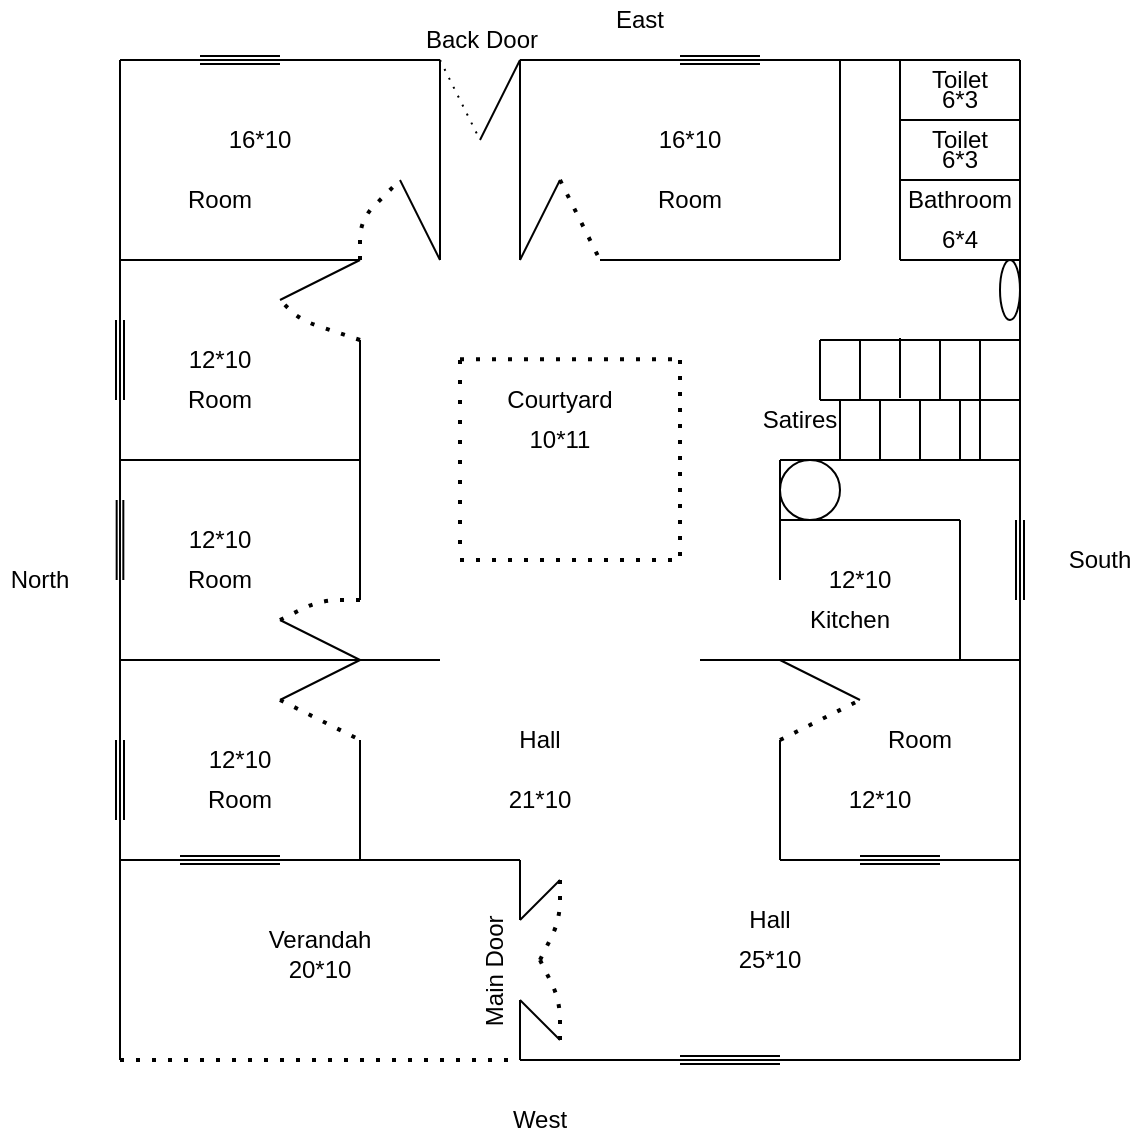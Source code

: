 <mxfile version="13.6.5" type="github" pages="2">
  <diagram id="W4qcIJqM5TH2uGRc-HzY" name="Page-1">
    <mxGraphModel dx="699" dy="483" grid="1" gridSize="10" guides="1" tooltips="1" connect="1" arrows="1" fold="1" page="1" pageScale="1" pageWidth="850" pageHeight="1100" math="0" shadow="0">
      <root>
        <mxCell id="0" />
        <mxCell id="1" parent="0" />
        <mxCell id="wTaN5fKpcjd5_OWW5WGO-2" value="" style="endArrow=none;html=1;" edge="1" parent="1">
          <mxGeometry width="50" height="50" relative="1" as="geometry">
            <mxPoint x="320" y="40" as="sourcePoint" />
            <mxPoint x="570" y="40" as="targetPoint" />
          </mxGeometry>
        </mxCell>
        <mxCell id="wTaN5fKpcjd5_OWW5WGO-3" value="" style="endArrow=none;html=1;" edge="1" parent="1">
          <mxGeometry width="50" height="50" relative="1" as="geometry">
            <mxPoint x="120" y="540" as="sourcePoint" />
            <mxPoint x="120" y="40" as="targetPoint" />
          </mxGeometry>
        </mxCell>
        <mxCell id="wTaN5fKpcjd5_OWW5WGO-4" value="" style="endArrow=none;html=1;" edge="1" parent="1">
          <mxGeometry width="50" height="50" relative="1" as="geometry">
            <mxPoint x="570" y="540" as="sourcePoint" />
            <mxPoint x="570" y="40" as="targetPoint" />
          </mxGeometry>
        </mxCell>
        <mxCell id="wTaN5fKpcjd5_OWW5WGO-5" value="" style="endArrow=none;html=1;" edge="1" parent="1">
          <mxGeometry width="50" height="50" relative="1" as="geometry">
            <mxPoint x="320" y="540" as="sourcePoint" />
            <mxPoint x="570" y="540" as="targetPoint" />
          </mxGeometry>
        </mxCell>
        <mxCell id="wTaN5fKpcjd5_OWW5WGO-6" value="" style="endArrow=none;dashed=1;html=1;dashPattern=1 3;strokeWidth=2;" edge="1" parent="1">
          <mxGeometry width="50" height="50" relative="1" as="geometry">
            <mxPoint x="120" y="540" as="sourcePoint" />
            <mxPoint x="320" y="540" as="targetPoint" />
          </mxGeometry>
        </mxCell>
        <mxCell id="wTaN5fKpcjd5_OWW5WGO-7" value="" style="endArrow=none;html=1;" edge="1" parent="1">
          <mxGeometry width="50" height="50" relative="1" as="geometry">
            <mxPoint x="120" y="140" as="sourcePoint" />
            <mxPoint x="240" y="140" as="targetPoint" />
          </mxGeometry>
        </mxCell>
        <mxCell id="wTaN5fKpcjd5_OWW5WGO-8" value="" style="endArrow=none;html=1;" edge="1" parent="1">
          <mxGeometry width="50" height="50" relative="1" as="geometry">
            <mxPoint x="360" y="140" as="sourcePoint" />
            <mxPoint x="480" y="140" as="targetPoint" />
          </mxGeometry>
        </mxCell>
        <mxCell id="wTaN5fKpcjd5_OWW5WGO-9" value="" style="endArrow=none;html=1;" edge="1" parent="1">
          <mxGeometry width="50" height="50" relative="1" as="geometry">
            <mxPoint x="280" y="140" as="sourcePoint" />
            <mxPoint x="280" y="40" as="targetPoint" />
          </mxGeometry>
        </mxCell>
        <mxCell id="wTaN5fKpcjd5_OWW5WGO-10" value="" style="endArrow=none;html=1;" edge="1" parent="1">
          <mxGeometry width="50" height="50" relative="1" as="geometry">
            <mxPoint x="320" y="140" as="sourcePoint" />
            <mxPoint x="320" y="40" as="targetPoint" />
          </mxGeometry>
        </mxCell>
        <mxCell id="wTaN5fKpcjd5_OWW5WGO-11" value="" style="endArrow=none;html=1;" edge="1" parent="1">
          <mxGeometry width="50" height="50" relative="1" as="geometry">
            <mxPoint x="480" y="140" as="sourcePoint" />
            <mxPoint x="480" y="40" as="targetPoint" />
          </mxGeometry>
        </mxCell>
        <mxCell id="wTaN5fKpcjd5_OWW5WGO-13" value="" style="endArrow=none;html=1;" edge="1" parent="1">
          <mxGeometry width="50" height="50" relative="1" as="geometry">
            <mxPoint x="510" y="140" as="sourcePoint" />
            <mxPoint x="510" y="40" as="targetPoint" />
          </mxGeometry>
        </mxCell>
        <mxCell id="wTaN5fKpcjd5_OWW5WGO-14" value="" style="endArrow=none;html=1;" edge="1" parent="1">
          <mxGeometry width="50" height="50" relative="1" as="geometry">
            <mxPoint x="510" y="70" as="sourcePoint" />
            <mxPoint x="570" y="70" as="targetPoint" />
          </mxGeometry>
        </mxCell>
        <mxCell id="wTaN5fKpcjd5_OWW5WGO-15" value="" style="endArrow=none;html=1;" edge="1" parent="1">
          <mxGeometry width="50" height="50" relative="1" as="geometry">
            <mxPoint x="510" y="100" as="sourcePoint" />
            <mxPoint x="570" y="100" as="targetPoint" />
          </mxGeometry>
        </mxCell>
        <mxCell id="wTaN5fKpcjd5_OWW5WGO-16" value="" style="endArrow=none;html=1;" edge="1" parent="1">
          <mxGeometry width="50" height="50" relative="1" as="geometry">
            <mxPoint x="510" y="140" as="sourcePoint" />
            <mxPoint x="570" y="140" as="targetPoint" />
          </mxGeometry>
        </mxCell>
        <mxCell id="wTaN5fKpcjd5_OWW5WGO-17" value="" style="endArrow=none;html=1;" edge="1" parent="1">
          <mxGeometry width="50" height="50" relative="1" as="geometry">
            <mxPoint x="240" y="240" as="sourcePoint" />
            <mxPoint x="240" y="180" as="targetPoint" />
          </mxGeometry>
        </mxCell>
        <mxCell id="wTaN5fKpcjd5_OWW5WGO-18" value="" style="endArrow=none;html=1;" edge="1" parent="1">
          <mxGeometry width="50" height="50" relative="1" as="geometry">
            <mxPoint x="120" y="240" as="sourcePoint" />
            <mxPoint x="240" y="240" as="targetPoint" />
          </mxGeometry>
        </mxCell>
        <mxCell id="wTaN5fKpcjd5_OWW5WGO-19" value="" style="endArrow=none;html=1;" edge="1" parent="1">
          <mxGeometry width="50" height="50" relative="1" as="geometry">
            <mxPoint x="240" y="310" as="sourcePoint" />
            <mxPoint x="240" y="240" as="targetPoint" />
          </mxGeometry>
        </mxCell>
        <mxCell id="wTaN5fKpcjd5_OWW5WGO-20" value="" style="endArrow=none;html=1;" edge="1" parent="1">
          <mxGeometry width="50" height="50" relative="1" as="geometry">
            <mxPoint x="120" y="340" as="sourcePoint" />
            <mxPoint x="240" y="340" as="targetPoint" />
          </mxGeometry>
        </mxCell>
        <mxCell id="wTaN5fKpcjd5_OWW5WGO-21" value="" style="endArrow=none;html=1;" edge="1" parent="1">
          <mxGeometry width="50" height="50" relative="1" as="geometry">
            <mxPoint x="240" y="440" as="sourcePoint" />
            <mxPoint x="240" y="380" as="targetPoint" />
          </mxGeometry>
        </mxCell>
        <mxCell id="wTaN5fKpcjd5_OWW5WGO-22" value="" style="endArrow=none;html=1;" edge="1" parent="1">
          <mxGeometry width="50" height="50" relative="1" as="geometry">
            <mxPoint x="120" y="440" as="sourcePoint" />
            <mxPoint x="320" y="440" as="targetPoint" />
          </mxGeometry>
        </mxCell>
        <mxCell id="wTaN5fKpcjd5_OWW5WGO-26" value="" style="endArrow=none;html=1;" edge="1" parent="1">
          <mxGeometry width="50" height="50" relative="1" as="geometry">
            <mxPoint x="450" y="240" as="sourcePoint" />
            <mxPoint x="570" y="240" as="targetPoint" />
          </mxGeometry>
        </mxCell>
        <mxCell id="wTaN5fKpcjd5_OWW5WGO-27" value="" style="endArrow=none;html=1;" edge="1" parent="1">
          <mxGeometry width="50" height="50" relative="1" as="geometry">
            <mxPoint x="450" y="300" as="sourcePoint" />
            <mxPoint x="450" y="240" as="targetPoint" />
          </mxGeometry>
        </mxCell>
        <mxCell id="wTaN5fKpcjd5_OWW5WGO-28" value="" style="endArrow=none;html=1;" edge="1" parent="1">
          <mxGeometry width="50" height="50" relative="1" as="geometry">
            <mxPoint x="450" y="340" as="sourcePoint" />
            <mxPoint x="570" y="340" as="targetPoint" />
          </mxGeometry>
        </mxCell>
        <mxCell id="wTaN5fKpcjd5_OWW5WGO-29" value="" style="endArrow=none;html=1;" edge="1" parent="1">
          <mxGeometry width="50" height="50" relative="1" as="geometry">
            <mxPoint x="120" y="40" as="sourcePoint" />
            <mxPoint x="280" y="40" as="targetPoint" />
          </mxGeometry>
        </mxCell>
        <mxCell id="wTaN5fKpcjd5_OWW5WGO-30" value="" style="endArrow=none;html=1;" edge="1" parent="1">
          <mxGeometry width="50" height="50" relative="1" as="geometry">
            <mxPoint x="470" y="210" as="sourcePoint" />
            <mxPoint x="570" y="210" as="targetPoint" />
          </mxGeometry>
        </mxCell>
        <mxCell id="wTaN5fKpcjd5_OWW5WGO-31" value="" style="endArrow=none;html=1;" edge="1" parent="1">
          <mxGeometry width="50" height="50" relative="1" as="geometry">
            <mxPoint x="470" y="180" as="sourcePoint" />
            <mxPoint x="570" y="180" as="targetPoint" />
          </mxGeometry>
        </mxCell>
        <mxCell id="wTaN5fKpcjd5_OWW5WGO-32" value="" style="endArrow=none;html=1;" edge="1" parent="1">
          <mxGeometry width="50" height="50" relative="1" as="geometry">
            <mxPoint x="470" y="210" as="sourcePoint" />
            <mxPoint x="470" y="180" as="targetPoint" />
          </mxGeometry>
        </mxCell>
        <mxCell id="wTaN5fKpcjd5_OWW5WGO-33" value="" style="endArrow=none;html=1;" edge="1" parent="1">
          <mxGeometry width="50" height="50" relative="1" as="geometry">
            <mxPoint x="490" y="210" as="sourcePoint" />
            <mxPoint x="490" y="180" as="targetPoint" />
          </mxGeometry>
        </mxCell>
        <mxCell id="wTaN5fKpcjd5_OWW5WGO-34" value="" style="endArrow=none;html=1;" edge="1" parent="1">
          <mxGeometry width="50" height="50" relative="1" as="geometry">
            <mxPoint x="510" y="209" as="sourcePoint" />
            <mxPoint x="510" y="179" as="targetPoint" />
          </mxGeometry>
        </mxCell>
        <mxCell id="wTaN5fKpcjd5_OWW5WGO-35" value="" style="endArrow=none;html=1;" edge="1" parent="1">
          <mxGeometry width="50" height="50" relative="1" as="geometry">
            <mxPoint x="530" y="210" as="sourcePoint" />
            <mxPoint x="530" y="180" as="targetPoint" />
          </mxGeometry>
        </mxCell>
        <mxCell id="wTaN5fKpcjd5_OWW5WGO-36" value="" style="endArrow=none;html=1;" edge="1" parent="1">
          <mxGeometry width="50" height="50" relative="1" as="geometry">
            <mxPoint x="550" y="210" as="sourcePoint" />
            <mxPoint x="550" y="180" as="targetPoint" />
          </mxGeometry>
        </mxCell>
        <mxCell id="wTaN5fKpcjd5_OWW5WGO-37" value="" style="endArrow=none;html=1;" edge="1" parent="1">
          <mxGeometry width="50" height="50" relative="1" as="geometry">
            <mxPoint x="540" y="240" as="sourcePoint" />
            <mxPoint x="540" y="210" as="targetPoint" />
          </mxGeometry>
        </mxCell>
        <mxCell id="wTaN5fKpcjd5_OWW5WGO-38" value="" style="endArrow=none;html=1;" edge="1" parent="1">
          <mxGeometry width="50" height="50" relative="1" as="geometry">
            <mxPoint x="520" y="240" as="sourcePoint" />
            <mxPoint x="520" y="210" as="targetPoint" />
          </mxGeometry>
        </mxCell>
        <mxCell id="wTaN5fKpcjd5_OWW5WGO-39" value="" style="endArrow=none;html=1;" edge="1" parent="1">
          <mxGeometry width="50" height="50" relative="1" as="geometry">
            <mxPoint x="500" y="240" as="sourcePoint" />
            <mxPoint x="500" y="210" as="targetPoint" />
          </mxGeometry>
        </mxCell>
        <mxCell id="wTaN5fKpcjd5_OWW5WGO-40" value="" style="endArrow=none;html=1;" edge="1" parent="1">
          <mxGeometry width="50" height="50" relative="1" as="geometry">
            <mxPoint x="480" y="240" as="sourcePoint" />
            <mxPoint x="480" y="210" as="targetPoint" />
          </mxGeometry>
        </mxCell>
        <mxCell id="wTaN5fKpcjd5_OWW5WGO-41" value="" style="endArrow=none;html=1;" edge="1" parent="1">
          <mxGeometry width="50" height="50" relative="1" as="geometry">
            <mxPoint x="550" y="240" as="sourcePoint" />
            <mxPoint x="550" y="210" as="targetPoint" />
            <Array as="points">
              <mxPoint x="550" y="220" />
            </Array>
          </mxGeometry>
        </mxCell>
        <mxCell id="wTaN5fKpcjd5_OWW5WGO-42" value="" style="endArrow=none;html=1;" edge="1" parent="1">
          <mxGeometry width="50" height="50" relative="1" as="geometry">
            <mxPoint x="320" y="470" as="sourcePoint" />
            <mxPoint x="320" y="440" as="targetPoint" />
          </mxGeometry>
        </mxCell>
        <mxCell id="wTaN5fKpcjd5_OWW5WGO-43" value="" style="endArrow=none;html=1;" edge="1" parent="1">
          <mxGeometry width="50" height="50" relative="1" as="geometry">
            <mxPoint x="450" y="440.0" as="sourcePoint" />
            <mxPoint x="450" y="380" as="targetPoint" />
          </mxGeometry>
        </mxCell>
        <mxCell id="wTaN5fKpcjd5_OWW5WGO-44" value="" style="endArrow=none;html=1;" edge="1" parent="1">
          <mxGeometry width="50" height="50" relative="1" as="geometry">
            <mxPoint x="450" y="440" as="sourcePoint" />
            <mxPoint x="570" y="440" as="targetPoint" />
          </mxGeometry>
        </mxCell>
        <mxCell id="wTaN5fKpcjd5_OWW5WGO-45" value="" style="ellipse;whiteSpace=wrap;html=1;" vertex="1" parent="1">
          <mxGeometry x="560" y="140" width="10" height="30" as="geometry" />
        </mxCell>
        <mxCell id="wTaN5fKpcjd5_OWW5WGO-46" value="" style="endArrow=none;html=1;" edge="1" parent="1">
          <mxGeometry width="50" height="50" relative="1" as="geometry">
            <mxPoint x="450" y="270" as="sourcePoint" />
            <mxPoint x="540" y="270" as="targetPoint" />
          </mxGeometry>
        </mxCell>
        <mxCell id="wTaN5fKpcjd5_OWW5WGO-47" value="" style="endArrow=none;html=1;" edge="1" parent="1">
          <mxGeometry width="50" height="50" relative="1" as="geometry">
            <mxPoint x="540" y="340" as="sourcePoint" />
            <mxPoint x="540" y="270" as="targetPoint" />
          </mxGeometry>
        </mxCell>
        <mxCell id="wTaN5fKpcjd5_OWW5WGO-49" value="" style="endArrow=none;dashed=1;html=1;dashPattern=1 3;strokeWidth=2;" edge="1" parent="1">
          <mxGeometry width="50" height="50" relative="1" as="geometry">
            <mxPoint x="290" y="290" as="sourcePoint" />
            <mxPoint x="400" y="290" as="targetPoint" />
          </mxGeometry>
        </mxCell>
        <mxCell id="wTaN5fKpcjd5_OWW5WGO-50" value="" style="endArrow=none;dashed=1;html=1;dashPattern=1 3;strokeWidth=2;" edge="1" parent="1">
          <mxGeometry width="50" height="50" relative="1" as="geometry">
            <mxPoint x="290" y="189.58" as="sourcePoint" />
            <mxPoint x="400" y="189.58" as="targetPoint" />
          </mxGeometry>
        </mxCell>
        <mxCell id="wTaN5fKpcjd5_OWW5WGO-51" value="" style="endArrow=none;dashed=1;html=1;dashPattern=1 4;strokeWidth=2;" edge="1" parent="1">
          <mxGeometry width="50" height="50" relative="1" as="geometry">
            <mxPoint x="290" y="190" as="sourcePoint" />
            <mxPoint x="290" y="290" as="targetPoint" />
          </mxGeometry>
        </mxCell>
        <mxCell id="wTaN5fKpcjd5_OWW5WGO-52" value="" style="endArrow=none;dashed=1;html=1;dashPattern=1 3;strokeWidth=2;" edge="1" parent="1">
          <mxGeometry width="50" height="50" relative="1" as="geometry">
            <mxPoint x="400" y="190" as="sourcePoint" />
            <mxPoint x="400" y="290" as="targetPoint" />
          </mxGeometry>
        </mxCell>
        <mxCell id="wTaN5fKpcjd5_OWW5WGO-53" value="" style="endArrow=none;html=1;" edge="1" parent="1">
          <mxGeometry width="50" height="50" relative="1" as="geometry">
            <mxPoint x="320" y="540" as="sourcePoint" />
            <mxPoint x="320" y="510" as="targetPoint" />
          </mxGeometry>
        </mxCell>
        <mxCell id="wTaN5fKpcjd5_OWW5WGO-54" value="" style="endArrow=none;html=1;" edge="1" parent="1">
          <mxGeometry width="50" height="50" relative="1" as="geometry">
            <mxPoint x="260" y="100" as="sourcePoint" />
            <mxPoint x="280" y="140" as="targetPoint" />
          </mxGeometry>
        </mxCell>
        <mxCell id="wTaN5fKpcjd5_OWW5WGO-55" value="" style="endArrow=none;dashed=1;html=1;dashPattern=1 3;strokeWidth=2;" edge="1" parent="1">
          <mxGeometry width="50" height="50" relative="1" as="geometry">
            <mxPoint x="240" y="140" as="sourcePoint" />
            <mxPoint x="260" y="100" as="targetPoint" />
            <Array as="points">
              <mxPoint x="240" y="120" />
            </Array>
          </mxGeometry>
        </mxCell>
        <mxCell id="wTaN5fKpcjd5_OWW5WGO-56" value="" style="endArrow=none;html=1;" edge="1" parent="1">
          <mxGeometry width="50" height="50" relative="1" as="geometry">
            <mxPoint x="320" y="140" as="sourcePoint" />
            <mxPoint x="340" y="100" as="targetPoint" />
          </mxGeometry>
        </mxCell>
        <mxCell id="wTaN5fKpcjd5_OWW5WGO-57" value="" style="endArrow=none;html=1;" edge="1" parent="1">
          <mxGeometry width="50" height="50" relative="1" as="geometry">
            <mxPoint x="240" y="140" as="sourcePoint" />
            <mxPoint x="200" y="160" as="targetPoint" />
          </mxGeometry>
        </mxCell>
        <mxCell id="wTaN5fKpcjd5_OWW5WGO-58" value="" style="endArrow=none;html=1;" edge="1" parent="1">
          <mxGeometry width="50" height="50" relative="1" as="geometry">
            <mxPoint x="240" y="340" as="sourcePoint" />
            <mxPoint x="200" y="320" as="targetPoint" />
          </mxGeometry>
        </mxCell>
        <mxCell id="wTaN5fKpcjd5_OWW5WGO-59" value="" style="endArrow=none;html=1;" edge="1" parent="1">
          <mxGeometry width="50" height="50" relative="1" as="geometry">
            <mxPoint x="240" y="340" as="sourcePoint" />
            <mxPoint x="200" y="360" as="targetPoint" />
          </mxGeometry>
        </mxCell>
        <mxCell id="wTaN5fKpcjd5_OWW5WGO-60" value="" style="endArrow=none;html=1;" edge="1" parent="1">
          <mxGeometry width="50" height="50" relative="1" as="geometry">
            <mxPoint x="450" y="340" as="sourcePoint" />
            <mxPoint x="490" y="360" as="targetPoint" />
          </mxGeometry>
        </mxCell>
        <mxCell id="wTaN5fKpcjd5_OWW5WGO-61" value="" style="endArrow=none;html=1;" edge="1" parent="1">
          <mxGeometry width="50" height="50" relative="1" as="geometry">
            <mxPoint x="320" y="470" as="sourcePoint" />
            <mxPoint x="340" y="450" as="targetPoint" />
          </mxGeometry>
        </mxCell>
        <mxCell id="wTaN5fKpcjd5_OWW5WGO-62" value="" style="endArrow=none;html=1;" edge="1" parent="1">
          <mxGeometry width="50" height="50" relative="1" as="geometry">
            <mxPoint x="320" y="510" as="sourcePoint" />
            <mxPoint x="340" y="530" as="targetPoint" />
          </mxGeometry>
        </mxCell>
        <mxCell id="wTaN5fKpcjd5_OWW5WGO-63" value="" style="endArrow=none;dashed=1;html=1;dashPattern=1 3;strokeWidth=2;" edge="1" parent="1">
          <mxGeometry width="50" height="50" relative="1" as="geometry">
            <mxPoint x="240" y="180" as="sourcePoint" />
            <mxPoint x="200" y="160" as="targetPoint" />
            <Array as="points">
              <mxPoint x="210" y="170" />
            </Array>
          </mxGeometry>
        </mxCell>
        <mxCell id="wTaN5fKpcjd5_OWW5WGO-64" value="" style="endArrow=none;dashed=1;html=1;dashPattern=1 3;strokeWidth=2;" edge="1" parent="1">
          <mxGeometry width="50" height="50" relative="1" as="geometry">
            <mxPoint x="200" y="320" as="sourcePoint" />
            <mxPoint x="240" y="310" as="targetPoint" />
            <Array as="points">
              <mxPoint x="220" y="310" />
            </Array>
          </mxGeometry>
        </mxCell>
        <mxCell id="wTaN5fKpcjd5_OWW5WGO-65" value="" style="endArrow=none;dashed=1;html=1;dashPattern=1 3;strokeWidth=2;" edge="1" parent="1">
          <mxGeometry width="50" height="50" relative="1" as="geometry">
            <mxPoint x="200" y="360" as="sourcePoint" />
            <mxPoint x="240" y="380" as="targetPoint" />
            <Array as="points" />
          </mxGeometry>
        </mxCell>
        <mxCell id="wTaN5fKpcjd5_OWW5WGO-66" value="" style="endArrow=none;dashed=1;html=1;dashPattern=1 3;strokeWidth=2;" edge="1" parent="1">
          <mxGeometry width="50" height="50" relative="1" as="geometry">
            <mxPoint x="340" y="100" as="sourcePoint" />
            <mxPoint x="360" y="140" as="targetPoint" />
            <Array as="points" />
          </mxGeometry>
        </mxCell>
        <mxCell id="wTaN5fKpcjd5_OWW5WGO-67" value="" style="endArrow=none;dashed=1;html=1;dashPattern=1 3;strokeWidth=2;" edge="1" parent="1">
          <mxGeometry width="50" height="50" relative="1" as="geometry">
            <mxPoint x="450" y="380" as="sourcePoint" />
            <mxPoint x="490" y="360" as="targetPoint" />
            <Array as="points" />
          </mxGeometry>
        </mxCell>
        <mxCell id="wTaN5fKpcjd5_OWW5WGO-68" value="" style="endArrow=none;dashed=1;html=1;dashPattern=1 3;strokeWidth=2;" edge="1" parent="1">
          <mxGeometry width="50" height="50" relative="1" as="geometry">
            <mxPoint x="330" y="490" as="sourcePoint" />
            <mxPoint x="340" y="450" as="targetPoint" />
            <Array as="points">
              <mxPoint x="340" y="470" />
            </Array>
          </mxGeometry>
        </mxCell>
        <mxCell id="wTaN5fKpcjd5_OWW5WGO-69" value="" style="endArrow=none;dashed=1;html=1;dashPattern=1 3;strokeWidth=2;" edge="1" parent="1">
          <mxGeometry width="50" height="50" relative="1" as="geometry">
            <mxPoint x="340" y="530" as="sourcePoint" />
            <mxPoint x="330" y="490" as="targetPoint" />
            <Array as="points">
              <mxPoint x="340" y="510" />
            </Array>
          </mxGeometry>
        </mxCell>
        <mxCell id="wTaN5fKpcjd5_OWW5WGO-70" value="" style="endArrow=none;html=1;dashed=1;dashPattern=1 4;" edge="1" parent="1">
          <mxGeometry width="50" height="50" relative="1" as="geometry">
            <mxPoint x="280" y="40" as="sourcePoint" />
            <mxPoint x="300" y="80" as="targetPoint" />
            <Array as="points" />
          </mxGeometry>
        </mxCell>
        <mxCell id="wTaN5fKpcjd5_OWW5WGO-73" value="" style="endArrow=none;html=1;" edge="1" parent="1">
          <mxGeometry width="50" height="50" relative="1" as="geometry">
            <mxPoint x="300" y="80" as="sourcePoint" />
            <mxPoint x="320" y="40" as="targetPoint" />
          </mxGeometry>
        </mxCell>
        <mxCell id="wTaN5fKpcjd5_OWW5WGO-74" value="" style="shape=link;html=1;" edge="1" parent="1">
          <mxGeometry width="100" relative="1" as="geometry">
            <mxPoint x="120" y="170" as="sourcePoint" />
            <mxPoint x="120" y="210" as="targetPoint" />
          </mxGeometry>
        </mxCell>
        <mxCell id="wTaN5fKpcjd5_OWW5WGO-75" value="" style="shape=link;html=1;width=-3.333;" edge="1" parent="1">
          <mxGeometry width="100" relative="1" as="geometry">
            <mxPoint x="120" y="260" as="sourcePoint" />
            <mxPoint x="120" y="300" as="targetPoint" />
          </mxGeometry>
        </mxCell>
        <mxCell id="wTaN5fKpcjd5_OWW5WGO-77" value="" style="shape=link;html=1;" edge="1" parent="1">
          <mxGeometry width="100" relative="1" as="geometry">
            <mxPoint x="120" y="380" as="sourcePoint" />
            <mxPoint x="120" y="420" as="targetPoint" />
          </mxGeometry>
        </mxCell>
        <mxCell id="wTaN5fKpcjd5_OWW5WGO-78" value="" style="shape=link;html=1;" edge="1" parent="1">
          <mxGeometry width="100" relative="1" as="geometry">
            <mxPoint x="200" y="40" as="sourcePoint" />
            <mxPoint x="160" y="40" as="targetPoint" />
          </mxGeometry>
        </mxCell>
        <mxCell id="wTaN5fKpcjd5_OWW5WGO-79" value="" style="shape=link;html=1;" edge="1" parent="1">
          <mxGeometry width="100" relative="1" as="geometry">
            <mxPoint x="440" y="40" as="sourcePoint" />
            <mxPoint x="400" y="40" as="targetPoint" />
          </mxGeometry>
        </mxCell>
        <mxCell id="wTaN5fKpcjd5_OWW5WGO-80" value="" style="shape=link;html=1;" edge="1" parent="1">
          <mxGeometry width="100" relative="1" as="geometry">
            <mxPoint x="570" y="310" as="sourcePoint" />
            <mxPoint x="570" y="270" as="targetPoint" />
          </mxGeometry>
        </mxCell>
        <mxCell id="wTaN5fKpcjd5_OWW5WGO-81" value="" style="shape=link;html=1;" edge="1" parent="1">
          <mxGeometry width="100" relative="1" as="geometry">
            <mxPoint x="490" y="440" as="sourcePoint" />
            <mxPoint x="530" y="440" as="targetPoint" />
          </mxGeometry>
        </mxCell>
        <mxCell id="wTaN5fKpcjd5_OWW5WGO-82" value="" style="shape=link;html=1;" edge="1" parent="1">
          <mxGeometry width="100" relative="1" as="geometry">
            <mxPoint x="150" y="440" as="sourcePoint" />
            <mxPoint x="200" y="440" as="targetPoint" />
          </mxGeometry>
        </mxCell>
        <mxCell id="wTaN5fKpcjd5_OWW5WGO-83" value="" style="shape=link;html=1;" edge="1" parent="1">
          <mxGeometry width="100" relative="1" as="geometry">
            <mxPoint x="450" y="540" as="sourcePoint" />
            <mxPoint x="400" y="540" as="targetPoint" />
          </mxGeometry>
        </mxCell>
        <mxCell id="wTaN5fKpcjd5_OWW5WGO-86" value="10*11" style="text;html=1;strokeColor=none;fillColor=none;align=center;verticalAlign=middle;whiteSpace=wrap;" vertex="1" parent="1">
          <mxGeometry x="320" y="220" width="40" height="20" as="geometry" />
        </mxCell>
        <mxCell id="wTaN5fKpcjd5_OWW5WGO-87" value="12*10" style="text;html=1;strokeColor=none;fillColor=none;align=center;verticalAlign=middle;whiteSpace=wrap;" vertex="1" parent="1">
          <mxGeometry x="160" y="380" width="40" height="20" as="geometry" />
        </mxCell>
        <mxCell id="wTaN5fKpcjd5_OWW5WGO-88" value="12*10" style="text;html=1;strokeColor=none;fillColor=none;align=center;verticalAlign=middle;whiteSpace=wrap;" vertex="1" parent="1">
          <mxGeometry x="150" y="270" width="40" height="20" as="geometry" />
        </mxCell>
        <mxCell id="wTaN5fKpcjd5_OWW5WGO-89" value="12*10" style="text;html=1;strokeColor=none;fillColor=none;align=center;verticalAlign=middle;whiteSpace=wrap;" vertex="1" parent="1">
          <mxGeometry x="150" y="180" width="40" height="20" as="geometry" />
        </mxCell>
        <mxCell id="wTaN5fKpcjd5_OWW5WGO-90" value="12*10" style="text;html=1;strokeColor=none;fillColor=none;align=center;verticalAlign=middle;whiteSpace=wrap;" vertex="1" parent="1">
          <mxGeometry x="480" y="400" width="40" height="20" as="geometry" />
        </mxCell>
        <mxCell id="wTaN5fKpcjd5_OWW5WGO-91" value="12*10" style="text;html=1;strokeColor=none;fillColor=none;align=center;verticalAlign=middle;whiteSpace=wrap;" vertex="1" parent="1">
          <mxGeometry x="470" y="290" width="40" height="20" as="geometry" />
        </mxCell>
        <mxCell id="wTaN5fKpcjd5_OWW5WGO-92" value="16*10" style="text;html=1;strokeColor=none;fillColor=none;align=center;verticalAlign=middle;whiteSpace=wrap;" vertex="1" parent="1">
          <mxGeometry x="170" y="70" width="40" height="20" as="geometry" />
        </mxCell>
        <mxCell id="wTaN5fKpcjd5_OWW5WGO-93" value="16*10" style="text;html=1;strokeColor=none;fillColor=none;align=center;verticalAlign=middle;whiteSpace=wrap;" vertex="1" parent="1">
          <mxGeometry x="385" y="70" width="40" height="20" as="geometry" />
        </mxCell>
        <mxCell id="wTaN5fKpcjd5_OWW5WGO-94" value="6*3" style="text;html=1;strokeColor=none;fillColor=none;align=center;verticalAlign=middle;whiteSpace=wrap;" vertex="1" parent="1">
          <mxGeometry x="520" y="50" width="40" height="20" as="geometry" />
        </mxCell>
        <mxCell id="wTaN5fKpcjd5_OWW5WGO-96" value="6*3" style="text;html=1;strokeColor=none;fillColor=none;align=center;verticalAlign=middle;whiteSpace=wrap;" vertex="1" parent="1">
          <mxGeometry x="520" y="80" width="40" height="20" as="geometry" />
        </mxCell>
        <mxCell id="wTaN5fKpcjd5_OWW5WGO-97" value="6*4" style="text;html=1;strokeColor=none;fillColor=none;align=center;verticalAlign=middle;whiteSpace=wrap;" vertex="1" parent="1">
          <mxGeometry x="520" y="120" width="40" height="20" as="geometry" />
        </mxCell>
        <mxCell id="wTaN5fKpcjd5_OWW5WGO-98" value="25*10" style="text;html=1;strokeColor=none;fillColor=none;align=center;verticalAlign=middle;whiteSpace=wrap;" vertex="1" parent="1">
          <mxGeometry x="425" y="480" width="40" height="20" as="geometry" />
        </mxCell>
        <mxCell id="wTaN5fKpcjd5_OWW5WGO-99" value="" style="ellipse;whiteSpace=wrap;html=1;" vertex="1" parent="1">
          <mxGeometry x="450" y="240" width="30" height="30" as="geometry" />
        </mxCell>
        <mxCell id="wTaN5fKpcjd5_OWW5WGO-100" value="East" style="text;html=1;strokeColor=none;fillColor=none;align=center;verticalAlign=middle;whiteSpace=wrap;" vertex="1" parent="1">
          <mxGeometry x="360" y="10" width="40" height="20" as="geometry" />
        </mxCell>
        <mxCell id="wTaN5fKpcjd5_OWW5WGO-101" value="West" style="text;html=1;strokeColor=none;fillColor=none;align=center;verticalAlign=middle;whiteSpace=wrap;" vertex="1" parent="1">
          <mxGeometry x="310" y="560" width="40" height="20" as="geometry" />
        </mxCell>
        <mxCell id="wTaN5fKpcjd5_OWW5WGO-102" value="South" style="text;html=1;strokeColor=none;fillColor=none;align=center;verticalAlign=middle;whiteSpace=wrap;" vertex="1" parent="1">
          <mxGeometry x="590" y="280" width="40" height="20" as="geometry" />
        </mxCell>
        <mxCell id="wTaN5fKpcjd5_OWW5WGO-103" value="North" style="text;html=1;strokeColor=none;fillColor=none;align=center;verticalAlign=middle;whiteSpace=wrap;" vertex="1" parent="1">
          <mxGeometry x="60" y="290" width="40" height="20" as="geometry" />
        </mxCell>
        <mxCell id="wTaN5fKpcjd5_OWW5WGO-104" value="Toilet" style="text;html=1;strokeColor=none;fillColor=none;align=center;verticalAlign=middle;whiteSpace=wrap;" vertex="1" parent="1">
          <mxGeometry x="520" y="40" width="40" height="20" as="geometry" />
        </mxCell>
        <mxCell id="wTaN5fKpcjd5_OWW5WGO-105" value="Toilet" style="text;html=1;strokeColor=none;fillColor=none;align=center;verticalAlign=middle;whiteSpace=wrap;" vertex="1" parent="1">
          <mxGeometry x="520" y="70" width="40" height="20" as="geometry" />
        </mxCell>
        <mxCell id="wTaN5fKpcjd5_OWW5WGO-106" value="Bathroom" style="text;html=1;strokeColor=none;fillColor=none;align=center;verticalAlign=middle;whiteSpace=wrap;" vertex="1" parent="1">
          <mxGeometry x="520" y="100" width="40" height="20" as="geometry" />
        </mxCell>
        <mxCell id="wTaN5fKpcjd5_OWW5WGO-109" value="Room" style="text;html=1;strokeColor=none;fillColor=none;align=center;verticalAlign=middle;whiteSpace=wrap;" vertex="1" parent="1">
          <mxGeometry x="150" y="100" width="40" height="20" as="geometry" />
        </mxCell>
        <mxCell id="wTaN5fKpcjd5_OWW5WGO-110" value="Room" style="text;html=1;strokeColor=none;fillColor=none;align=center;verticalAlign=middle;whiteSpace=wrap;" vertex="1" parent="1">
          <mxGeometry x="385" y="100" width="40" height="20" as="geometry" />
        </mxCell>
        <mxCell id="wTaN5fKpcjd5_OWW5WGO-111" value="Room" style="text;html=1;strokeColor=none;fillColor=none;align=center;verticalAlign=middle;whiteSpace=wrap;" vertex="1" parent="1">
          <mxGeometry x="150" y="200" width="40" height="20" as="geometry" />
        </mxCell>
        <mxCell id="wTaN5fKpcjd5_OWW5WGO-112" value="Room" style="text;html=1;strokeColor=none;fillColor=none;align=center;verticalAlign=middle;whiteSpace=wrap;" vertex="1" parent="1">
          <mxGeometry x="150" y="290" width="40" height="20" as="geometry" />
        </mxCell>
        <mxCell id="wTaN5fKpcjd5_OWW5WGO-113" value="Room" style="text;html=1;strokeColor=none;fillColor=none;align=center;verticalAlign=middle;whiteSpace=wrap;" vertex="1" parent="1">
          <mxGeometry x="160" y="400" width="40" height="20" as="geometry" />
        </mxCell>
        <mxCell id="wTaN5fKpcjd5_OWW5WGO-114" value="Room" style="text;html=1;strokeColor=none;fillColor=none;align=center;verticalAlign=middle;whiteSpace=wrap;" vertex="1" parent="1">
          <mxGeometry x="500" y="370" width="40" height="20" as="geometry" />
        </mxCell>
        <mxCell id="wTaN5fKpcjd5_OWW5WGO-115" value="Hall" style="text;html=1;strokeColor=none;fillColor=none;align=center;verticalAlign=middle;whiteSpace=wrap;" vertex="1" parent="1">
          <mxGeometry x="310" y="370" width="40" height="20" as="geometry" />
        </mxCell>
        <mxCell id="wTaN5fKpcjd5_OWW5WGO-116" value="Hall" style="text;html=1;strokeColor=none;fillColor=none;align=center;verticalAlign=middle;whiteSpace=wrap;" vertex="1" parent="1">
          <mxGeometry x="425" y="460" width="40" height="20" as="geometry" />
        </mxCell>
        <mxCell id="wTaN5fKpcjd5_OWW5WGO-117" value="21*10" style="text;html=1;strokeColor=none;fillColor=none;align=center;verticalAlign=middle;whiteSpace=wrap;" vertex="1" parent="1">
          <mxGeometry x="310" y="400" width="40" height="20" as="geometry" />
        </mxCell>
        <mxCell id="wTaN5fKpcjd5_OWW5WGO-119" value="20*10" style="text;html=1;strokeColor=none;fillColor=none;align=center;verticalAlign=middle;whiteSpace=wrap;" vertex="1" parent="1">
          <mxGeometry x="200" y="480" width="40" height="30" as="geometry" />
        </mxCell>
        <mxCell id="wTaN5fKpcjd5_OWW5WGO-120" value="Verandah" style="text;html=1;strokeColor=none;fillColor=none;align=center;verticalAlign=middle;whiteSpace=wrap;" vertex="1" parent="1">
          <mxGeometry x="200" y="470" width="40" height="20" as="geometry" />
        </mxCell>
        <mxCell id="wTaN5fKpcjd5_OWW5WGO-121" value="Kitchen" style="text;html=1;strokeColor=none;fillColor=none;align=center;verticalAlign=middle;whiteSpace=wrap;" vertex="1" parent="1">
          <mxGeometry x="465" y="310" width="40" height="20" as="geometry" />
        </mxCell>
        <mxCell id="wTaN5fKpcjd5_OWW5WGO-122" value="Satires" style="text;html=1;strokeColor=none;fillColor=none;align=center;verticalAlign=middle;whiteSpace=wrap;" vertex="1" parent="1">
          <mxGeometry x="440" y="210" width="40" height="20" as="geometry" />
        </mxCell>
        <mxCell id="wTaN5fKpcjd5_OWW5WGO-123" value="Courtyard" style="text;html=1;strokeColor=none;fillColor=none;align=center;verticalAlign=middle;whiteSpace=wrap;" vertex="1" parent="1">
          <mxGeometry x="320" y="200" width="40" height="20" as="geometry" />
        </mxCell>
        <mxCell id="wTaN5fKpcjd5_OWW5WGO-124" value="" style="endArrow=none;html=1;" edge="1" parent="1">
          <mxGeometry width="50" height="50" relative="1" as="geometry">
            <mxPoint x="240" y="340" as="sourcePoint" />
            <mxPoint x="280" y="340" as="targetPoint" />
          </mxGeometry>
        </mxCell>
        <mxCell id="wTaN5fKpcjd5_OWW5WGO-125" value="" style="endArrow=none;html=1;" edge="1" parent="1">
          <mxGeometry width="50" height="50" relative="1" as="geometry">
            <mxPoint x="410" y="340" as="sourcePoint" />
            <mxPoint x="450" y="340" as="targetPoint" />
          </mxGeometry>
        </mxCell>
        <mxCell id="wTaN5fKpcjd5_OWW5WGO-126" value="Main Door" style="text;html=1;strokeColor=none;fillColor=none;align=center;verticalAlign=middle;whiteSpace=wrap;rotation=-90;" vertex="1" parent="1">
          <mxGeometry x="272.4" y="485" width="70" height="20" as="geometry" />
        </mxCell>
        <mxCell id="wTaN5fKpcjd5_OWW5WGO-127" value="Back Door" style="text;html=1;strokeColor=none;fillColor=none;align=center;verticalAlign=middle;whiteSpace=wrap;" vertex="1" parent="1">
          <mxGeometry x="260.4" y="20" width="82" height="20" as="geometry" />
        </mxCell>
      </root>
    </mxGraphModel>
  </diagram>
  <diagram id="8-mzb0hzUWR7UG9WUX-V" name="Page-2">
    <mxGraphModel dx="699" dy="483" grid="1" gridSize="10" guides="1" tooltips="1" connect="1" arrows="1" fold="1" page="1" pageScale="1" pageWidth="850" pageHeight="1100" math="0" shadow="0">
      <root>
        <mxCell id="XRU2-AzCYXsMfwJ7eA1Q-0" />
        <mxCell id="XRU2-AzCYXsMfwJ7eA1Q-1" parent="XRU2-AzCYXsMfwJ7eA1Q-0" />
        <mxCell id="XRU2-AzCYXsMfwJ7eA1Q-2" value="" style="endArrow=none;html=1;" edge="1" parent="XRU2-AzCYXsMfwJ7eA1Q-1">
          <mxGeometry width="50" height="50" relative="1" as="geometry">
            <mxPoint x="280" y="40" as="sourcePoint" />
            <mxPoint x="570" y="40" as="targetPoint" />
          </mxGeometry>
        </mxCell>
        <mxCell id="XRU2-AzCYXsMfwJ7eA1Q-3" value="" style="endArrow=none;html=1;" edge="1" parent="XRU2-AzCYXsMfwJ7eA1Q-1">
          <mxGeometry width="50" height="50" relative="1" as="geometry">
            <mxPoint x="120" y="540" as="sourcePoint" />
            <mxPoint x="120" y="40" as="targetPoint" />
          </mxGeometry>
        </mxCell>
        <mxCell id="XRU2-AzCYXsMfwJ7eA1Q-4" value="" style="endArrow=none;html=1;" edge="1" parent="XRU2-AzCYXsMfwJ7eA1Q-1">
          <mxGeometry width="50" height="50" relative="1" as="geometry">
            <mxPoint x="570" y="540" as="sourcePoint" />
            <mxPoint x="570" y="40" as="targetPoint" />
          </mxGeometry>
        </mxCell>
        <mxCell id="XRU2-AzCYXsMfwJ7eA1Q-5" value="" style="endArrow=none;html=1;" edge="1" parent="XRU2-AzCYXsMfwJ7eA1Q-1">
          <mxGeometry width="50" height="50" relative="1" as="geometry">
            <mxPoint x="450" y="540" as="sourcePoint" />
            <mxPoint x="570" y="540" as="targetPoint" />
          </mxGeometry>
        </mxCell>
        <mxCell id="XRU2-AzCYXsMfwJ7eA1Q-6" value="" style="endArrow=none;dashed=1;html=1;dashPattern=1 3;strokeWidth=2;" edge="1" parent="XRU2-AzCYXsMfwJ7eA1Q-1">
          <mxGeometry width="50" height="50" relative="1" as="geometry">
            <mxPoint x="120" y="540" as="sourcePoint" />
            <mxPoint x="450" y="540" as="targetPoint" />
          </mxGeometry>
        </mxCell>
        <mxCell id="XRU2-AzCYXsMfwJ7eA1Q-7" value="" style="endArrow=none;html=1;" edge="1" parent="XRU2-AzCYXsMfwJ7eA1Q-1">
          <mxGeometry width="50" height="50" relative="1" as="geometry">
            <mxPoint x="120" y="140" as="sourcePoint" />
            <mxPoint x="240" y="140" as="targetPoint" />
          </mxGeometry>
        </mxCell>
        <mxCell id="XRU2-AzCYXsMfwJ7eA1Q-8" value="" style="endArrow=none;html=1;" edge="1" parent="XRU2-AzCYXsMfwJ7eA1Q-1">
          <mxGeometry width="50" height="50" relative="1" as="geometry">
            <mxPoint x="320" y="140" as="sourcePoint" />
            <mxPoint x="390" y="140" as="targetPoint" />
          </mxGeometry>
        </mxCell>
        <mxCell id="XRU2-AzCYXsMfwJ7eA1Q-9" value="" style="endArrow=none;html=1;" edge="1" parent="XRU2-AzCYXsMfwJ7eA1Q-1">
          <mxGeometry width="50" height="50" relative="1" as="geometry">
            <mxPoint x="280" y="140" as="sourcePoint" />
            <mxPoint x="280" y="40" as="targetPoint" />
          </mxGeometry>
        </mxCell>
        <mxCell id="XRU2-AzCYXsMfwJ7eA1Q-10" value="" style="endArrow=none;html=1;" edge="1" parent="XRU2-AzCYXsMfwJ7eA1Q-1">
          <mxGeometry width="50" height="50" relative="1" as="geometry">
            <mxPoint x="390" y="140" as="sourcePoint" />
            <mxPoint x="390" y="40" as="targetPoint" />
          </mxGeometry>
        </mxCell>
        <mxCell id="XRU2-AzCYXsMfwJ7eA1Q-11" value="" style="endArrow=none;html=1;" edge="1" parent="XRU2-AzCYXsMfwJ7eA1Q-1">
          <mxGeometry width="50" height="50" relative="1" as="geometry">
            <mxPoint x="489.17" y="140" as="sourcePoint" />
            <mxPoint x="489.17" y="40" as="targetPoint" />
          </mxGeometry>
        </mxCell>
        <mxCell id="XRU2-AzCYXsMfwJ7eA1Q-12" value="" style="endArrow=none;html=1;" edge="1" parent="XRU2-AzCYXsMfwJ7eA1Q-1">
          <mxGeometry width="50" height="50" relative="1" as="geometry">
            <mxPoint x="510" y="110" as="sourcePoint" />
            <mxPoint x="510" y="40" as="targetPoint" />
          </mxGeometry>
        </mxCell>
        <mxCell id="XRU2-AzCYXsMfwJ7eA1Q-13" value="" style="endArrow=none;html=1;" edge="1" parent="XRU2-AzCYXsMfwJ7eA1Q-1">
          <mxGeometry width="50" height="50" relative="1" as="geometry">
            <mxPoint x="510" y="70" as="sourcePoint" />
            <mxPoint x="570" y="70" as="targetPoint" />
          </mxGeometry>
        </mxCell>
        <mxCell id="XRU2-AzCYXsMfwJ7eA1Q-14" value="" style="endArrow=none;html=1;" edge="1" parent="XRU2-AzCYXsMfwJ7eA1Q-1">
          <mxGeometry width="50" height="50" relative="1" as="geometry">
            <mxPoint x="510" y="109.58" as="sourcePoint" />
            <mxPoint x="570" y="109.58" as="targetPoint" />
          </mxGeometry>
        </mxCell>
        <mxCell id="XRU2-AzCYXsMfwJ7eA1Q-16" value="" style="endArrow=none;html=1;" edge="1" parent="XRU2-AzCYXsMfwJ7eA1Q-1">
          <mxGeometry width="50" height="50" relative="1" as="geometry">
            <mxPoint x="240" y="240" as="sourcePoint" />
            <mxPoint x="240" y="180" as="targetPoint" />
          </mxGeometry>
        </mxCell>
        <mxCell id="XRU2-AzCYXsMfwJ7eA1Q-17" value="" style="endArrow=none;html=1;" edge="1" parent="XRU2-AzCYXsMfwJ7eA1Q-1">
          <mxGeometry width="50" height="50" relative="1" as="geometry">
            <mxPoint x="120" y="240" as="sourcePoint" />
            <mxPoint x="240" y="240" as="targetPoint" />
          </mxGeometry>
        </mxCell>
        <mxCell id="XRU2-AzCYXsMfwJ7eA1Q-18" value="" style="endArrow=none;html=1;" edge="1" parent="XRU2-AzCYXsMfwJ7eA1Q-1">
          <mxGeometry width="50" height="50" relative="1" as="geometry">
            <mxPoint x="240" y="310" as="sourcePoint" />
            <mxPoint x="240" y="240" as="targetPoint" />
          </mxGeometry>
        </mxCell>
        <mxCell id="XRU2-AzCYXsMfwJ7eA1Q-19" value="" style="endArrow=none;html=1;" edge="1" parent="XRU2-AzCYXsMfwJ7eA1Q-1">
          <mxGeometry width="50" height="50" relative="1" as="geometry">
            <mxPoint x="120" y="340" as="sourcePoint" />
            <mxPoint x="240" y="340" as="targetPoint" />
          </mxGeometry>
        </mxCell>
        <mxCell id="XRU2-AzCYXsMfwJ7eA1Q-21" value="" style="endArrow=none;html=1;dashed=1;" edge="1" parent="XRU2-AzCYXsMfwJ7eA1Q-1">
          <mxGeometry width="50" height="50" relative="1" as="geometry">
            <mxPoint x="120" y="440" as="sourcePoint" />
            <mxPoint x="450" y="440" as="targetPoint" />
          </mxGeometry>
        </mxCell>
        <mxCell id="XRU2-AzCYXsMfwJ7eA1Q-22" value="" style="endArrow=none;html=1;" edge="1" parent="XRU2-AzCYXsMfwJ7eA1Q-1">
          <mxGeometry width="50" height="50" relative="1" as="geometry">
            <mxPoint x="450" y="240" as="sourcePoint" />
            <mxPoint x="570" y="240" as="targetPoint" />
          </mxGeometry>
        </mxCell>
        <mxCell id="XRU2-AzCYXsMfwJ7eA1Q-23" value="" style="endArrow=none;html=1;" edge="1" parent="XRU2-AzCYXsMfwJ7eA1Q-1">
          <mxGeometry width="50" height="50" relative="1" as="geometry">
            <mxPoint x="450" y="300" as="sourcePoint" />
            <mxPoint x="450" y="240" as="targetPoint" />
          </mxGeometry>
        </mxCell>
        <mxCell id="XRU2-AzCYXsMfwJ7eA1Q-24" value="" style="endArrow=none;html=1;" edge="1" parent="XRU2-AzCYXsMfwJ7eA1Q-1">
          <mxGeometry width="50" height="50" relative="1" as="geometry">
            <mxPoint x="450" y="340" as="sourcePoint" />
            <mxPoint x="570" y="340" as="targetPoint" />
          </mxGeometry>
        </mxCell>
        <mxCell id="XRU2-AzCYXsMfwJ7eA1Q-25" value="" style="endArrow=none;html=1;" edge="1" parent="XRU2-AzCYXsMfwJ7eA1Q-1">
          <mxGeometry width="50" height="50" relative="1" as="geometry">
            <mxPoint x="120" y="40" as="sourcePoint" />
            <mxPoint x="280" y="40" as="targetPoint" />
          </mxGeometry>
        </mxCell>
        <mxCell id="XRU2-AzCYXsMfwJ7eA1Q-26" value="" style="endArrow=none;html=1;" edge="1" parent="XRU2-AzCYXsMfwJ7eA1Q-1">
          <mxGeometry width="50" height="50" relative="1" as="geometry">
            <mxPoint x="470" y="210" as="sourcePoint" />
            <mxPoint x="570" y="210" as="targetPoint" />
          </mxGeometry>
        </mxCell>
        <mxCell id="XRU2-AzCYXsMfwJ7eA1Q-27" value="" style="endArrow=none;html=1;" edge="1" parent="XRU2-AzCYXsMfwJ7eA1Q-1">
          <mxGeometry width="50" height="50" relative="1" as="geometry">
            <mxPoint x="470" y="180" as="sourcePoint" />
            <mxPoint x="570" y="180" as="targetPoint" />
          </mxGeometry>
        </mxCell>
        <mxCell id="XRU2-AzCYXsMfwJ7eA1Q-28" value="" style="endArrow=none;html=1;" edge="1" parent="XRU2-AzCYXsMfwJ7eA1Q-1">
          <mxGeometry width="50" height="50" relative="1" as="geometry">
            <mxPoint x="470" y="210" as="sourcePoint" />
            <mxPoint x="470" y="180" as="targetPoint" />
          </mxGeometry>
        </mxCell>
        <mxCell id="XRU2-AzCYXsMfwJ7eA1Q-29" value="" style="endArrow=none;html=1;" edge="1" parent="XRU2-AzCYXsMfwJ7eA1Q-1">
          <mxGeometry width="50" height="50" relative="1" as="geometry">
            <mxPoint x="490" y="210" as="sourcePoint" />
            <mxPoint x="490" y="180" as="targetPoint" />
          </mxGeometry>
        </mxCell>
        <mxCell id="XRU2-AzCYXsMfwJ7eA1Q-30" value="" style="endArrow=none;html=1;" edge="1" parent="XRU2-AzCYXsMfwJ7eA1Q-1">
          <mxGeometry width="50" height="50" relative="1" as="geometry">
            <mxPoint x="510" y="209" as="sourcePoint" />
            <mxPoint x="510" y="179" as="targetPoint" />
          </mxGeometry>
        </mxCell>
        <mxCell id="XRU2-AzCYXsMfwJ7eA1Q-31" value="" style="endArrow=none;html=1;" edge="1" parent="XRU2-AzCYXsMfwJ7eA1Q-1">
          <mxGeometry width="50" height="50" relative="1" as="geometry">
            <mxPoint x="530" y="210" as="sourcePoint" />
            <mxPoint x="530" y="180" as="targetPoint" />
          </mxGeometry>
        </mxCell>
        <mxCell id="XRU2-AzCYXsMfwJ7eA1Q-32" value="" style="endArrow=none;html=1;" edge="1" parent="XRU2-AzCYXsMfwJ7eA1Q-1">
          <mxGeometry width="50" height="50" relative="1" as="geometry">
            <mxPoint x="550" y="210" as="sourcePoint" />
            <mxPoint x="550" y="180" as="targetPoint" />
          </mxGeometry>
        </mxCell>
        <mxCell id="XRU2-AzCYXsMfwJ7eA1Q-33" value="" style="endArrow=none;html=1;" edge="1" parent="XRU2-AzCYXsMfwJ7eA1Q-1">
          <mxGeometry width="50" height="50" relative="1" as="geometry">
            <mxPoint x="540" y="240" as="sourcePoint" />
            <mxPoint x="540" y="210" as="targetPoint" />
          </mxGeometry>
        </mxCell>
        <mxCell id="XRU2-AzCYXsMfwJ7eA1Q-34" value="" style="endArrow=none;html=1;" edge="1" parent="XRU2-AzCYXsMfwJ7eA1Q-1">
          <mxGeometry width="50" height="50" relative="1" as="geometry">
            <mxPoint x="520" y="240" as="sourcePoint" />
            <mxPoint x="520" y="210" as="targetPoint" />
          </mxGeometry>
        </mxCell>
        <mxCell id="XRU2-AzCYXsMfwJ7eA1Q-35" value="" style="endArrow=none;html=1;" edge="1" parent="XRU2-AzCYXsMfwJ7eA1Q-1">
          <mxGeometry width="50" height="50" relative="1" as="geometry">
            <mxPoint x="500" y="240" as="sourcePoint" />
            <mxPoint x="500" y="210" as="targetPoint" />
          </mxGeometry>
        </mxCell>
        <mxCell id="XRU2-AzCYXsMfwJ7eA1Q-36" value="" style="endArrow=none;html=1;" edge="1" parent="XRU2-AzCYXsMfwJ7eA1Q-1">
          <mxGeometry width="50" height="50" relative="1" as="geometry">
            <mxPoint x="480" y="240" as="sourcePoint" />
            <mxPoint x="480" y="210" as="targetPoint" />
          </mxGeometry>
        </mxCell>
        <mxCell id="XRU2-AzCYXsMfwJ7eA1Q-37" value="" style="endArrow=none;html=1;" edge="1" parent="XRU2-AzCYXsMfwJ7eA1Q-1">
          <mxGeometry width="50" height="50" relative="1" as="geometry">
            <mxPoint x="550" y="240" as="sourcePoint" />
            <mxPoint x="550" y="210" as="targetPoint" />
            <Array as="points">
              <mxPoint x="550" y="220" />
            </Array>
          </mxGeometry>
        </mxCell>
        <mxCell id="XRU2-AzCYXsMfwJ7eA1Q-39" value="" style="endArrow=none;html=1;" edge="1" parent="XRU2-AzCYXsMfwJ7eA1Q-1">
          <mxGeometry width="50" height="50" relative="1" as="geometry">
            <mxPoint x="450" y="540" as="sourcePoint" />
            <mxPoint x="450" y="380" as="targetPoint" />
          </mxGeometry>
        </mxCell>
        <mxCell id="XRU2-AzCYXsMfwJ7eA1Q-44" value="" style="endArrow=none;dashed=1;html=1;dashPattern=1 3;strokeWidth=2;" edge="1" parent="XRU2-AzCYXsMfwJ7eA1Q-1">
          <mxGeometry width="50" height="50" relative="1" as="geometry">
            <mxPoint x="290" y="290" as="sourcePoint" />
            <mxPoint x="400" y="290" as="targetPoint" />
          </mxGeometry>
        </mxCell>
        <mxCell id="XRU2-AzCYXsMfwJ7eA1Q-45" value="" style="endArrow=none;dashed=1;html=1;dashPattern=1 3;strokeWidth=2;" edge="1" parent="XRU2-AzCYXsMfwJ7eA1Q-1">
          <mxGeometry width="50" height="50" relative="1" as="geometry">
            <mxPoint x="290" y="189.58" as="sourcePoint" />
            <mxPoint x="400" y="189.58" as="targetPoint" />
          </mxGeometry>
        </mxCell>
        <mxCell id="XRU2-AzCYXsMfwJ7eA1Q-46" value="" style="endArrow=none;dashed=1;html=1;dashPattern=1 4;strokeWidth=2;" edge="1" parent="XRU2-AzCYXsMfwJ7eA1Q-1">
          <mxGeometry width="50" height="50" relative="1" as="geometry">
            <mxPoint x="290" y="190" as="sourcePoint" />
            <mxPoint x="290" y="290" as="targetPoint" />
          </mxGeometry>
        </mxCell>
        <mxCell id="XRU2-AzCYXsMfwJ7eA1Q-47" value="" style="endArrow=none;dashed=1;html=1;dashPattern=1 3;strokeWidth=2;" edge="1" parent="XRU2-AzCYXsMfwJ7eA1Q-1">
          <mxGeometry width="50" height="50" relative="1" as="geometry">
            <mxPoint x="400" y="190" as="sourcePoint" />
            <mxPoint x="400" y="290" as="targetPoint" />
          </mxGeometry>
        </mxCell>
        <mxCell id="XRU2-AzCYXsMfwJ7eA1Q-49" value="" style="endArrow=none;html=1;" edge="1" parent="XRU2-AzCYXsMfwJ7eA1Q-1">
          <mxGeometry width="50" height="50" relative="1" as="geometry">
            <mxPoint x="260" y="100" as="sourcePoint" />
            <mxPoint x="280" y="140" as="targetPoint" />
          </mxGeometry>
        </mxCell>
        <mxCell id="XRU2-AzCYXsMfwJ7eA1Q-50" value="" style="endArrow=none;dashed=1;html=1;dashPattern=1 3;strokeWidth=2;" edge="1" parent="XRU2-AzCYXsMfwJ7eA1Q-1">
          <mxGeometry width="50" height="50" relative="1" as="geometry">
            <mxPoint x="240" y="140" as="sourcePoint" />
            <mxPoint x="260" y="100" as="targetPoint" />
            <Array as="points">
              <mxPoint x="240" y="120" />
            </Array>
          </mxGeometry>
        </mxCell>
        <mxCell id="XRU2-AzCYXsMfwJ7eA1Q-52" value="" style="endArrow=none;html=1;" edge="1" parent="XRU2-AzCYXsMfwJ7eA1Q-1">
          <mxGeometry width="50" height="50" relative="1" as="geometry">
            <mxPoint x="240" y="140" as="sourcePoint" />
            <mxPoint x="200" y="160" as="targetPoint" />
          </mxGeometry>
        </mxCell>
        <mxCell id="XRU2-AzCYXsMfwJ7eA1Q-53" value="" style="endArrow=none;html=1;" edge="1" parent="XRU2-AzCYXsMfwJ7eA1Q-1">
          <mxGeometry width="50" height="50" relative="1" as="geometry">
            <mxPoint x="240" y="340" as="sourcePoint" />
            <mxPoint x="200" y="320" as="targetPoint" />
          </mxGeometry>
        </mxCell>
        <mxCell id="XRU2-AzCYXsMfwJ7eA1Q-55" value="" style="endArrow=none;html=1;" edge="1" parent="XRU2-AzCYXsMfwJ7eA1Q-1">
          <mxGeometry width="50" height="50" relative="1" as="geometry">
            <mxPoint x="450" y="340" as="sourcePoint" />
            <mxPoint x="490" y="360" as="targetPoint" />
          </mxGeometry>
        </mxCell>
        <mxCell id="XRU2-AzCYXsMfwJ7eA1Q-58" value="" style="endArrow=none;dashed=1;html=1;dashPattern=1 3;strokeWidth=2;" edge="1" parent="XRU2-AzCYXsMfwJ7eA1Q-1">
          <mxGeometry width="50" height="50" relative="1" as="geometry">
            <mxPoint x="240" y="180" as="sourcePoint" />
            <mxPoint x="200" y="160" as="targetPoint" />
            <Array as="points">
              <mxPoint x="210" y="170" />
            </Array>
          </mxGeometry>
        </mxCell>
        <mxCell id="XRU2-AzCYXsMfwJ7eA1Q-59" value="" style="endArrow=none;dashed=1;html=1;dashPattern=1 3;strokeWidth=2;" edge="1" parent="XRU2-AzCYXsMfwJ7eA1Q-1">
          <mxGeometry width="50" height="50" relative="1" as="geometry">
            <mxPoint x="200" y="320" as="sourcePoint" />
            <mxPoint x="240" y="310" as="targetPoint" />
            <Array as="points">
              <mxPoint x="220" y="310" />
            </Array>
          </mxGeometry>
        </mxCell>
        <mxCell id="XRU2-AzCYXsMfwJ7eA1Q-62" value="" style="endArrow=none;dashed=1;html=1;dashPattern=1 3;strokeWidth=2;" edge="1" parent="XRU2-AzCYXsMfwJ7eA1Q-1">
          <mxGeometry width="50" height="50" relative="1" as="geometry">
            <mxPoint x="450" y="380" as="sourcePoint" />
            <mxPoint x="490" y="360" as="targetPoint" />
            <Array as="points" />
          </mxGeometry>
        </mxCell>
        <mxCell id="XRU2-AzCYXsMfwJ7eA1Q-67" value="" style="shape=link;html=1;" edge="1" parent="XRU2-AzCYXsMfwJ7eA1Q-1">
          <mxGeometry width="100" relative="1" as="geometry">
            <mxPoint x="120" y="170" as="sourcePoint" />
            <mxPoint x="120" y="210" as="targetPoint" />
          </mxGeometry>
        </mxCell>
        <mxCell id="XRU2-AzCYXsMfwJ7eA1Q-68" value="" style="shape=link;html=1;width=-3.333;" edge="1" parent="XRU2-AzCYXsMfwJ7eA1Q-1">
          <mxGeometry width="100" relative="1" as="geometry">
            <mxPoint x="120" y="260" as="sourcePoint" />
            <mxPoint x="120" y="300" as="targetPoint" />
          </mxGeometry>
        </mxCell>
        <mxCell id="XRU2-AzCYXsMfwJ7eA1Q-70" value="" style="shape=link;html=1;" edge="1" parent="XRU2-AzCYXsMfwJ7eA1Q-1">
          <mxGeometry width="100" relative="1" as="geometry">
            <mxPoint x="200" y="40" as="sourcePoint" />
            <mxPoint x="160" y="40" as="targetPoint" />
          </mxGeometry>
        </mxCell>
        <mxCell id="XRU2-AzCYXsMfwJ7eA1Q-71" value="" style="shape=link;html=1;" edge="1" parent="XRU2-AzCYXsMfwJ7eA1Q-1">
          <mxGeometry width="100" relative="1" as="geometry">
            <mxPoint x="440" y="40" as="sourcePoint" />
            <mxPoint x="400" y="40" as="targetPoint" />
          </mxGeometry>
        </mxCell>
        <mxCell id="XRU2-AzCYXsMfwJ7eA1Q-72" value="" style="shape=link;html=1;" edge="1" parent="XRU2-AzCYXsMfwJ7eA1Q-1">
          <mxGeometry width="100" relative="1" as="geometry">
            <mxPoint x="570" y="310" as="sourcePoint" />
            <mxPoint x="570" y="270" as="targetPoint" />
          </mxGeometry>
        </mxCell>
        <mxCell id="XRU2-AzCYXsMfwJ7eA1Q-73" value="" style="shape=link;html=1;" edge="1" parent="XRU2-AzCYXsMfwJ7eA1Q-1">
          <mxGeometry width="100" relative="1" as="geometry">
            <mxPoint x="450" y="460" as="sourcePoint" />
            <mxPoint x="450" y="500" as="targetPoint" />
          </mxGeometry>
        </mxCell>
        <mxCell id="XRU2-AzCYXsMfwJ7eA1Q-76" value="10*11" style="text;html=1;strokeColor=none;fillColor=none;align=center;verticalAlign=middle;whiteSpace=wrap;" vertex="1" parent="XRU2-AzCYXsMfwJ7eA1Q-1">
          <mxGeometry x="320" y="220" width="40" height="20" as="geometry" />
        </mxCell>
        <mxCell id="XRU2-AzCYXsMfwJ7eA1Q-78" value="12*10" style="text;html=1;strokeColor=none;fillColor=none;align=center;verticalAlign=middle;whiteSpace=wrap;" vertex="1" parent="XRU2-AzCYXsMfwJ7eA1Q-1">
          <mxGeometry x="150" y="270" width="40" height="20" as="geometry" />
        </mxCell>
        <mxCell id="XRU2-AzCYXsMfwJ7eA1Q-79" value="12*10" style="text;html=1;strokeColor=none;fillColor=none;align=center;verticalAlign=middle;whiteSpace=wrap;" vertex="1" parent="XRU2-AzCYXsMfwJ7eA1Q-1">
          <mxGeometry x="150" y="180" width="40" height="20" as="geometry" />
        </mxCell>
        <mxCell id="XRU2-AzCYXsMfwJ7eA1Q-80" value="17*10" style="text;html=1;strokeColor=none;fillColor=none;align=center;verticalAlign=middle;whiteSpace=wrap;" vertex="1" parent="XRU2-AzCYXsMfwJ7eA1Q-1">
          <mxGeometry x="490" y="440" width="40" height="20" as="geometry" />
        </mxCell>
        <mxCell id="XRU2-AzCYXsMfwJ7eA1Q-81" value="12*10" style="text;html=1;strokeColor=none;fillColor=none;align=center;verticalAlign=middle;whiteSpace=wrap;" vertex="1" parent="XRU2-AzCYXsMfwJ7eA1Q-1">
          <mxGeometry x="480" y="270" width="40" height="20" as="geometry" />
        </mxCell>
        <mxCell id="XRU2-AzCYXsMfwJ7eA1Q-82" value="16*10" style="text;html=1;strokeColor=none;fillColor=none;align=center;verticalAlign=middle;whiteSpace=wrap;" vertex="1" parent="XRU2-AzCYXsMfwJ7eA1Q-1">
          <mxGeometry x="170" y="70" width="40" height="20" as="geometry" />
        </mxCell>
        <mxCell id="XRU2-AzCYXsMfwJ7eA1Q-83" value="11*10" style="text;html=1;strokeColor=none;fillColor=none;align=center;verticalAlign=middle;whiteSpace=wrap;" vertex="1" parent="XRU2-AzCYXsMfwJ7eA1Q-1">
          <mxGeometry x="320" y="60" width="40" height="20" as="geometry" />
        </mxCell>
        <mxCell id="XRU2-AzCYXsMfwJ7eA1Q-84" value="6*3" style="text;html=1;strokeColor=none;fillColor=none;align=center;verticalAlign=middle;whiteSpace=wrap;" vertex="1" parent="XRU2-AzCYXsMfwJ7eA1Q-1">
          <mxGeometry x="520" y="50" width="40" height="20" as="geometry" />
        </mxCell>
        <mxCell id="XRU2-AzCYXsMfwJ7eA1Q-86" value="6*4" style="text;html=1;strokeColor=none;fillColor=none;align=center;verticalAlign=middle;whiteSpace=wrap;" vertex="1" parent="XRU2-AzCYXsMfwJ7eA1Q-1">
          <mxGeometry x="520" y="90" width="40" height="20" as="geometry" />
        </mxCell>
        <mxCell id="XRU2-AzCYXsMfwJ7eA1Q-89" value="East" style="text;html=1;strokeColor=none;fillColor=none;align=center;verticalAlign=middle;whiteSpace=wrap;" vertex="1" parent="XRU2-AzCYXsMfwJ7eA1Q-1">
          <mxGeometry x="360" y="10" width="40" height="20" as="geometry" />
        </mxCell>
        <mxCell id="XRU2-AzCYXsMfwJ7eA1Q-90" value="West" style="text;html=1;strokeColor=none;fillColor=none;align=center;verticalAlign=middle;whiteSpace=wrap;" vertex="1" parent="XRU2-AzCYXsMfwJ7eA1Q-1">
          <mxGeometry x="310" y="560" width="40" height="20" as="geometry" />
        </mxCell>
        <mxCell id="XRU2-AzCYXsMfwJ7eA1Q-91" value="South" style="text;html=1;strokeColor=none;fillColor=none;align=center;verticalAlign=middle;whiteSpace=wrap;" vertex="1" parent="XRU2-AzCYXsMfwJ7eA1Q-1">
          <mxGeometry x="590" y="280" width="40" height="20" as="geometry" />
        </mxCell>
        <mxCell id="XRU2-AzCYXsMfwJ7eA1Q-92" value="North" style="text;html=1;strokeColor=none;fillColor=none;align=center;verticalAlign=middle;whiteSpace=wrap;" vertex="1" parent="XRU2-AzCYXsMfwJ7eA1Q-1">
          <mxGeometry x="60" y="290" width="40" height="20" as="geometry" />
        </mxCell>
        <mxCell id="XRU2-AzCYXsMfwJ7eA1Q-93" value="Toilet" style="text;html=1;strokeColor=none;fillColor=none;align=center;verticalAlign=middle;whiteSpace=wrap;" vertex="1" parent="XRU2-AzCYXsMfwJ7eA1Q-1">
          <mxGeometry x="520" y="40" width="40" height="20" as="geometry" />
        </mxCell>
        <mxCell id="XRU2-AzCYXsMfwJ7eA1Q-95" value="Bathroom" style="text;html=1;strokeColor=none;fillColor=none;align=center;verticalAlign=middle;whiteSpace=wrap;" vertex="1" parent="XRU2-AzCYXsMfwJ7eA1Q-1">
          <mxGeometry x="520" y="70" width="40" height="20" as="geometry" />
        </mxCell>
        <mxCell id="XRU2-AzCYXsMfwJ7eA1Q-96" value="Room" style="text;html=1;strokeColor=none;fillColor=none;align=center;verticalAlign=middle;whiteSpace=wrap;" vertex="1" parent="XRU2-AzCYXsMfwJ7eA1Q-1">
          <mxGeometry x="150" y="100" width="40" height="20" as="geometry" />
        </mxCell>
        <mxCell id="XRU2-AzCYXsMfwJ7eA1Q-97" value="Room" style="text;html=1;strokeColor=none;fillColor=none;align=center;verticalAlign=middle;whiteSpace=wrap;" vertex="1" parent="XRU2-AzCYXsMfwJ7eA1Q-1">
          <mxGeometry x="320" y="80" width="40" height="20" as="geometry" />
        </mxCell>
        <mxCell id="XRU2-AzCYXsMfwJ7eA1Q-98" value="Room" style="text;html=1;strokeColor=none;fillColor=none;align=center;verticalAlign=middle;whiteSpace=wrap;" vertex="1" parent="XRU2-AzCYXsMfwJ7eA1Q-1">
          <mxGeometry x="150" y="200" width="40" height="20" as="geometry" />
        </mxCell>
        <mxCell id="XRU2-AzCYXsMfwJ7eA1Q-99" value="Room" style="text;html=1;strokeColor=none;fillColor=none;align=center;verticalAlign=middle;whiteSpace=wrap;" vertex="1" parent="XRU2-AzCYXsMfwJ7eA1Q-1">
          <mxGeometry x="150" y="290" width="40" height="20" as="geometry" />
        </mxCell>
        <mxCell id="XRU2-AzCYXsMfwJ7eA1Q-101" value="Room" style="text;html=1;strokeColor=none;fillColor=none;align=center;verticalAlign=middle;whiteSpace=wrap;" vertex="1" parent="XRU2-AzCYXsMfwJ7eA1Q-1">
          <mxGeometry x="490" y="410" width="40" height="20" as="geometry" />
        </mxCell>
        <mxCell id="XRU2-AzCYXsMfwJ7eA1Q-102" value="Verandah" style="text;html=1;strokeColor=none;fillColor=none;align=center;verticalAlign=middle;whiteSpace=wrap;" vertex="1" parent="XRU2-AzCYXsMfwJ7eA1Q-1">
          <mxGeometry x="260" y="370" width="40" height="20" as="geometry" />
        </mxCell>
        <mxCell id="XRU2-AzCYXsMfwJ7eA1Q-104" value="32*10" style="text;html=1;strokeColor=none;fillColor=none;align=center;verticalAlign=middle;whiteSpace=wrap;" vertex="1" parent="XRU2-AzCYXsMfwJ7eA1Q-1">
          <mxGeometry x="250" y="390" width="40" height="20" as="geometry" />
        </mxCell>
        <mxCell id="XRU2-AzCYXsMfwJ7eA1Q-105" value="32*10" style="text;html=1;strokeColor=none;fillColor=none;align=center;verticalAlign=middle;whiteSpace=wrap;" vertex="1" parent="XRU2-AzCYXsMfwJ7eA1Q-1">
          <mxGeometry x="240" y="490" width="40" height="30" as="geometry" />
        </mxCell>
        <mxCell id="XRU2-AzCYXsMfwJ7eA1Q-106" value="Open Terrace" style="text;html=1;strokeColor=none;fillColor=none;align=center;verticalAlign=middle;whiteSpace=wrap;" vertex="1" parent="XRU2-AzCYXsMfwJ7eA1Q-1">
          <mxGeometry x="225" y="470" width="90" height="20" as="geometry" />
        </mxCell>
        <mxCell id="XRU2-AzCYXsMfwJ7eA1Q-107" value="Room" style="text;html=1;strokeColor=none;fillColor=none;align=center;verticalAlign=middle;whiteSpace=wrap;" vertex="1" parent="XRU2-AzCYXsMfwJ7eA1Q-1">
          <mxGeometry x="480" y="290" width="40" height="20" as="geometry" />
        </mxCell>
        <mxCell id="XRU2-AzCYXsMfwJ7eA1Q-108" value="Satires" style="text;html=1;strokeColor=none;fillColor=none;align=center;verticalAlign=middle;whiteSpace=wrap;" vertex="1" parent="XRU2-AzCYXsMfwJ7eA1Q-1">
          <mxGeometry x="440" y="210" width="40" height="20" as="geometry" />
        </mxCell>
        <mxCell id="XRU2-AzCYXsMfwJ7eA1Q-109" value="Courtyard" style="text;html=1;strokeColor=none;fillColor=none;align=center;verticalAlign=middle;whiteSpace=wrap;" vertex="1" parent="XRU2-AzCYXsMfwJ7eA1Q-1">
          <mxGeometry x="320" y="200" width="40" height="20" as="geometry" />
        </mxCell>
        <mxCell id="XRU2-AzCYXsMfwJ7eA1Q-110" value="" style="endArrow=none;html=1;" edge="1" parent="XRU2-AzCYXsMfwJ7eA1Q-1">
          <mxGeometry width="50" height="50" relative="1" as="geometry">
            <mxPoint x="240" y="340" as="sourcePoint" />
            <mxPoint x="290" y="340" as="targetPoint" />
          </mxGeometry>
        </mxCell>
        <mxCell id="XRU2-AzCYXsMfwJ7eA1Q-111" value="" style="endArrow=none;html=1;" edge="1" parent="XRU2-AzCYXsMfwJ7eA1Q-1">
          <mxGeometry width="50" height="50" relative="1" as="geometry">
            <mxPoint x="350" y="340" as="sourcePoint" />
            <mxPoint x="450" y="340" as="targetPoint" />
          </mxGeometry>
        </mxCell>
        <mxCell id="NEC11cDbPhhivbNxhXLc-4" value="" style="endArrow=none;html=1;" edge="1" parent="XRU2-AzCYXsMfwJ7eA1Q-1">
          <mxGeometry width="50" height="50" relative="1" as="geometry">
            <mxPoint x="490" y="320" as="sourcePoint" />
            <mxPoint x="450" y="340" as="targetPoint" />
          </mxGeometry>
        </mxCell>
        <mxCell id="NEC11cDbPhhivbNxhXLc-5" value="" style="endArrow=none;dashed=1;html=1;dashPattern=1 3;strokeWidth=2;" edge="1" parent="XRU2-AzCYXsMfwJ7eA1Q-1">
          <mxGeometry width="50" height="50" relative="1" as="geometry">
            <mxPoint x="490" y="320" as="sourcePoint" />
            <mxPoint x="450" y="300" as="targetPoint" />
            <Array as="points" />
          </mxGeometry>
        </mxCell>
        <mxCell id="NEC11cDbPhhivbNxhXLc-6" value="" style="endArrow=none;html=1;" edge="1" parent="XRU2-AzCYXsMfwJ7eA1Q-1">
          <mxGeometry width="50" height="50" relative="1" as="geometry">
            <mxPoint x="280" y="140" as="sourcePoint" />
            <mxPoint x="300" y="100" as="targetPoint" />
          </mxGeometry>
        </mxCell>
        <mxCell id="NEC11cDbPhhivbNxhXLc-7" value="" style="endArrow=none;dashed=1;html=1;dashPattern=1 3;strokeWidth=2;" edge="1" parent="XRU2-AzCYXsMfwJ7eA1Q-1">
          <mxGeometry width="50" height="50" relative="1" as="geometry">
            <mxPoint x="300" y="100" as="sourcePoint" />
            <mxPoint x="320" y="140" as="targetPoint" />
            <Array as="points">
              <mxPoint x="310" y="110" />
            </Array>
          </mxGeometry>
        </mxCell>
        <mxCell id="NEC11cDbPhhivbNxhXLc-8" value="10*10" style="text;html=1;strokeColor=none;fillColor=none;align=center;verticalAlign=middle;whiteSpace=wrap;" vertex="1" parent="XRU2-AzCYXsMfwJ7eA1Q-1">
          <mxGeometry x="405" y="60" width="40" height="20" as="geometry" />
        </mxCell>
        <mxCell id="NEC11cDbPhhivbNxhXLc-9" value="Room" style="text;html=1;strokeColor=none;fillColor=none;align=center;verticalAlign=middle;whiteSpace=wrap;" vertex="1" parent="XRU2-AzCYXsMfwJ7eA1Q-1">
          <mxGeometry x="405" y="80" width="40" height="20" as="geometry" />
        </mxCell>
        <mxCell id="NEC11cDbPhhivbNxhXLc-10" value="" style="endArrow=none;html=1;" edge="1" parent="XRU2-AzCYXsMfwJ7eA1Q-1">
          <mxGeometry width="50" height="50" relative="1" as="geometry">
            <mxPoint x="420" y="140" as="sourcePoint" />
            <mxPoint x="490" y="140" as="targetPoint" />
          </mxGeometry>
        </mxCell>
        <mxCell id="NEC11cDbPhhivbNxhXLc-11" value="" style="endArrow=none;html=1;" edge="1" parent="XRU2-AzCYXsMfwJ7eA1Q-1">
          <mxGeometry width="50" height="50" relative="1" as="geometry">
            <mxPoint x="390" y="140" as="sourcePoint" />
            <mxPoint x="410" y="110" as="targetPoint" />
          </mxGeometry>
        </mxCell>
        <mxCell id="NEC11cDbPhhivbNxhXLc-12" value="" style="endArrow=none;dashed=1;html=1;dashPattern=1 3;strokeWidth=2;" edge="1" parent="XRU2-AzCYXsMfwJ7eA1Q-1">
          <mxGeometry width="50" height="50" relative="1" as="geometry">
            <mxPoint x="410" y="110" as="sourcePoint" />
            <mxPoint x="420" y="140" as="targetPoint" />
            <Array as="points">
              <mxPoint x="420" y="120" />
            </Array>
          </mxGeometry>
        </mxCell>
      </root>
    </mxGraphModel>
  </diagram>
</mxfile>

